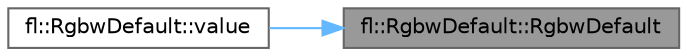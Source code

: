 digraph "fl::RgbwDefault::RgbwDefault"
{
 // INTERACTIVE_SVG=YES
 // LATEX_PDF_SIZE
  bgcolor="transparent";
  edge [fontname=Helvetica,fontsize=10,labelfontname=Helvetica,labelfontsize=10];
  node [fontname=Helvetica,fontsize=10,shape=box,height=0.2,width=0.4];
  rankdir="RL";
  Node1 [id="Node000001",label="fl::RgbwDefault::RgbwDefault",height=0.2,width=0.4,color="gray40", fillcolor="grey60", style="filled", fontcolor="black",tooltip=" "];
  Node1 -> Node2 [id="edge1_Node000001_Node000002",dir="back",color="steelblue1",style="solid",tooltip=" "];
  Node2 [id="Node000002",label="fl::RgbwDefault::value",height=0.2,width=0.4,color="grey40", fillcolor="white", style="filled",URL="$dc/da6/structfl_1_1_rgbw_default_a4660f0c7686c715d97fac714ae09bbc4.html#a4660f0c7686c715d97fac714ae09bbc4",tooltip=" "];
}
